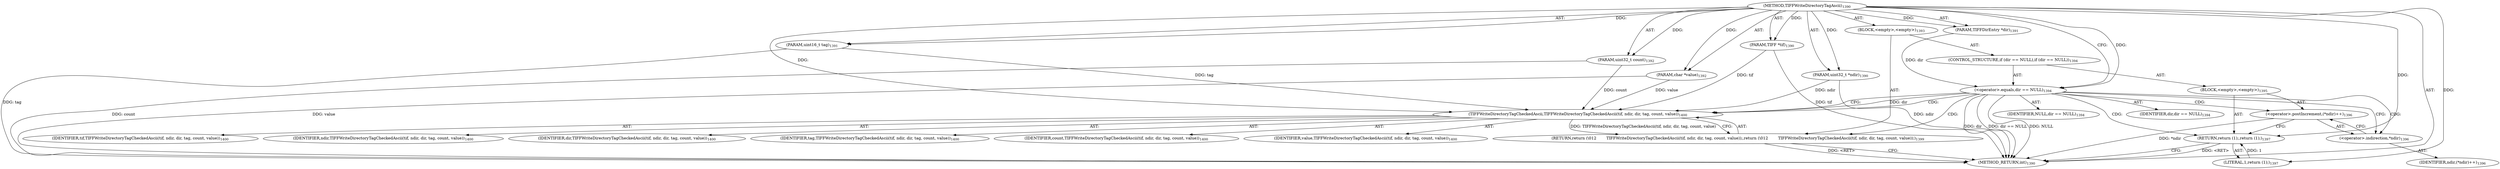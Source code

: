 digraph "TIFFWriteDirectoryTagAscii" {  
"67888" [label = <(METHOD,TIFFWriteDirectoryTagAscii)<SUB>1390</SUB>> ]
"67889" [label = <(PARAM,TIFF *tif)<SUB>1390</SUB>> ]
"67890" [label = <(PARAM,uint32_t *ndir)<SUB>1390</SUB>> ]
"67891" [label = <(PARAM,TIFFDirEntry *dir)<SUB>1391</SUB>> ]
"67892" [label = <(PARAM,uint16_t tag)<SUB>1391</SUB>> ]
"67893" [label = <(PARAM,uint32_t count)<SUB>1392</SUB>> ]
"67894" [label = <(PARAM,char *value)<SUB>1392</SUB>> ]
"67895" [label = <(BLOCK,&lt;empty&gt;,&lt;empty&gt;)<SUB>1393</SUB>> ]
"67896" [label = <(CONTROL_STRUCTURE,if (dir == NULL),if (dir == NULL))<SUB>1394</SUB>> ]
"67897" [label = <(&lt;operator&gt;.equals,dir == NULL)<SUB>1394</SUB>> ]
"67898" [label = <(IDENTIFIER,dir,dir == NULL)<SUB>1394</SUB>> ]
"67899" [label = <(IDENTIFIER,NULL,dir == NULL)<SUB>1394</SUB>> ]
"67900" [label = <(BLOCK,&lt;empty&gt;,&lt;empty&gt;)<SUB>1395</SUB>> ]
"67901" [label = <(&lt;operator&gt;.postIncrement,(*ndir)++)<SUB>1396</SUB>> ]
"67902" [label = <(&lt;operator&gt;.indirection,*ndir)<SUB>1396</SUB>> ]
"67903" [label = <(IDENTIFIER,ndir,(*ndir)++)<SUB>1396</SUB>> ]
"67904" [label = <(RETURN,return (1);,return (1);)<SUB>1397</SUB>> ]
"67905" [label = <(LITERAL,1,return (1);)<SUB>1397</SUB>> ]
"67906" [label = <(RETURN,return (\012        TIFFWriteDirectoryTagCheckedAscii(tif, ndir, dir, tag, count, value));,return (\012        TIFFWriteDirectoryTagCheckedAscii(tif, ndir, dir, tag, count, value));)<SUB>1399</SUB>> ]
"67907" [label = <(TIFFWriteDirectoryTagCheckedAscii,TIFFWriteDirectoryTagCheckedAscii(tif, ndir, dir, tag, count, value))<SUB>1400</SUB>> ]
"67908" [label = <(IDENTIFIER,tif,TIFFWriteDirectoryTagCheckedAscii(tif, ndir, dir, tag, count, value))<SUB>1400</SUB>> ]
"67909" [label = <(IDENTIFIER,ndir,TIFFWriteDirectoryTagCheckedAscii(tif, ndir, dir, tag, count, value))<SUB>1400</SUB>> ]
"67910" [label = <(IDENTIFIER,dir,TIFFWriteDirectoryTagCheckedAscii(tif, ndir, dir, tag, count, value))<SUB>1400</SUB>> ]
"67911" [label = <(IDENTIFIER,tag,TIFFWriteDirectoryTagCheckedAscii(tif, ndir, dir, tag, count, value))<SUB>1400</SUB>> ]
"67912" [label = <(IDENTIFIER,count,TIFFWriteDirectoryTagCheckedAscii(tif, ndir, dir, tag, count, value))<SUB>1400</SUB>> ]
"67913" [label = <(IDENTIFIER,value,TIFFWriteDirectoryTagCheckedAscii(tif, ndir, dir, tag, count, value))<SUB>1400</SUB>> ]
"67914" [label = <(METHOD_RETURN,int)<SUB>1390</SUB>> ]
  "67888" -> "67889"  [ label = "AST: "] 
  "67888" -> "67890"  [ label = "AST: "] 
  "67888" -> "67891"  [ label = "AST: "] 
  "67888" -> "67892"  [ label = "AST: "] 
  "67888" -> "67893"  [ label = "AST: "] 
  "67888" -> "67894"  [ label = "AST: "] 
  "67888" -> "67895"  [ label = "AST: "] 
  "67888" -> "67914"  [ label = "AST: "] 
  "67895" -> "67896"  [ label = "AST: "] 
  "67895" -> "67906"  [ label = "AST: "] 
  "67896" -> "67897"  [ label = "AST: "] 
  "67896" -> "67900"  [ label = "AST: "] 
  "67897" -> "67898"  [ label = "AST: "] 
  "67897" -> "67899"  [ label = "AST: "] 
  "67900" -> "67901"  [ label = "AST: "] 
  "67900" -> "67904"  [ label = "AST: "] 
  "67901" -> "67902"  [ label = "AST: "] 
  "67902" -> "67903"  [ label = "AST: "] 
  "67904" -> "67905"  [ label = "AST: "] 
  "67906" -> "67907"  [ label = "AST: "] 
  "67907" -> "67908"  [ label = "AST: "] 
  "67907" -> "67909"  [ label = "AST: "] 
  "67907" -> "67910"  [ label = "AST: "] 
  "67907" -> "67911"  [ label = "AST: "] 
  "67907" -> "67912"  [ label = "AST: "] 
  "67907" -> "67913"  [ label = "AST: "] 
  "67906" -> "67914"  [ label = "CFG: "] 
  "67897" -> "67902"  [ label = "CFG: "] 
  "67897" -> "67907"  [ label = "CFG: "] 
  "67907" -> "67906"  [ label = "CFG: "] 
  "67901" -> "67904"  [ label = "CFG: "] 
  "67904" -> "67914"  [ label = "CFG: "] 
  "67902" -> "67901"  [ label = "CFG: "] 
  "67888" -> "67897"  [ label = "CFG: "] 
  "67904" -> "67914"  [ label = "DDG: &lt;RET&gt;"] 
  "67906" -> "67914"  [ label = "DDG: &lt;RET&gt;"] 
  "67889" -> "67914"  [ label = "DDG: tif"] 
  "67890" -> "67914"  [ label = "DDG: ndir"] 
  "67892" -> "67914"  [ label = "DDG: tag"] 
  "67893" -> "67914"  [ label = "DDG: count"] 
  "67894" -> "67914"  [ label = "DDG: value"] 
  "67897" -> "67914"  [ label = "DDG: dir"] 
  "67897" -> "67914"  [ label = "DDG: dir == NULL"] 
  "67901" -> "67914"  [ label = "DDG: *ndir"] 
  "67897" -> "67914"  [ label = "DDG: NULL"] 
  "67888" -> "67889"  [ label = "DDG: "] 
  "67888" -> "67890"  [ label = "DDG: "] 
  "67888" -> "67891"  [ label = "DDG: "] 
  "67888" -> "67892"  [ label = "DDG: "] 
  "67888" -> "67893"  [ label = "DDG: "] 
  "67888" -> "67894"  [ label = "DDG: "] 
  "67907" -> "67906"  [ label = "DDG: TIFFWriteDirectoryTagCheckedAscii(tif, ndir, dir, tag, count, value)"] 
  "67891" -> "67897"  [ label = "DDG: dir"] 
  "67888" -> "67897"  [ label = "DDG: "] 
  "67905" -> "67904"  [ label = "DDG: 1"] 
  "67888" -> "67904"  [ label = "DDG: "] 
  "67889" -> "67907"  [ label = "DDG: tif"] 
  "67888" -> "67907"  [ label = "DDG: "] 
  "67890" -> "67907"  [ label = "DDG: ndir"] 
  "67897" -> "67907"  [ label = "DDG: dir"] 
  "67892" -> "67907"  [ label = "DDG: tag"] 
  "67893" -> "67907"  [ label = "DDG: count"] 
  "67894" -> "67907"  [ label = "DDG: value"] 
  "67888" -> "67905"  [ label = "DDG: "] 
  "67897" -> "67906"  [ label = "CDG: "] 
  "67897" -> "67902"  [ label = "CDG: "] 
  "67897" -> "67904"  [ label = "CDG: "] 
  "67897" -> "67901"  [ label = "CDG: "] 
  "67897" -> "67907"  [ label = "CDG: "] 
}
